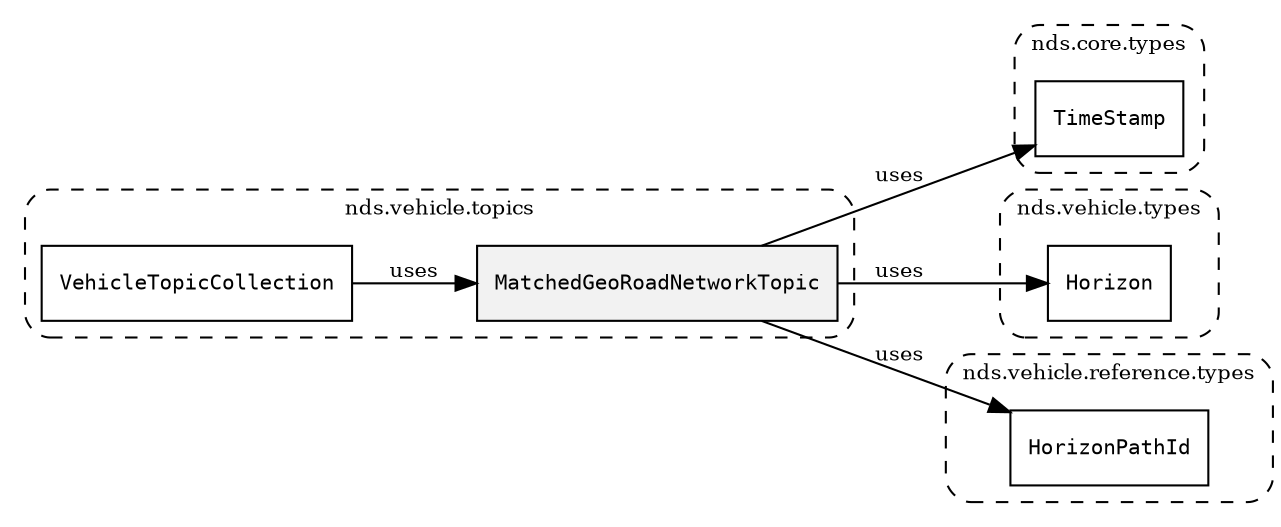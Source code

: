 /**
 * This dot file creates symbol collaboration diagram for MatchedGeoRoadNetworkTopic.
 */
digraph ZSERIO
{
    node [shape=box, fontsize=10];
    rankdir="LR";
    fontsize=10;
    tooltip="MatchedGeoRoadNetworkTopic collaboration diagram";

    subgraph "cluster_nds.vehicle.topics"
    {
        style="dashed, rounded";
        label="nds.vehicle.topics";
        tooltip="Package nds.vehicle.topics";
        href="../../../content/packages/nds.vehicle.topics.html#Package-nds-vehicle-topics";
        target="_parent";

        "MatchedGeoRoadNetworkTopic" [style="filled", fillcolor="#0000000D", target="_parent", label=<<font face="monospace"><table align="center" border="0" cellspacing="0" cellpadding="0"><tr><td href="../../../content/packages/nds.vehicle.topics.html#Structure-MatchedGeoRoadNetworkTopic" title="Structure defined in nds.vehicle.topics">MatchedGeoRoadNetworkTopic</td></tr></table></font>>];
        "VehicleTopicCollection" [target="_parent", label=<<font face="monospace"><table align="center" border="0" cellspacing="0" cellpadding="0"><tr><td href="../../../content/packages/nds.vehicle.topics.html#Pubsub-VehicleTopicCollection" title="Pubsub defined in nds.vehicle.topics">VehicleTopicCollection</td></tr></table></font>>];
    }

    subgraph "cluster_nds.core.types"
    {
        style="dashed, rounded";
        label="nds.core.types";
        tooltip="Package nds.core.types";
        href="../../../content/packages/nds.core.types.html#Package-nds-core-types";
        target="_parent";

        "TimeStamp" [target="_parent", label=<<font face="monospace"><table align="center" border="0" cellspacing="0" cellpadding="0"><tr><td href="../../../content/packages/nds.core.types.html#Structure-TimeStamp" title="Structure defined in nds.core.types">TimeStamp</td></tr></table></font>>];
    }

    subgraph "cluster_nds.vehicle.types"
    {
        style="dashed, rounded";
        label="nds.vehicle.types";
        tooltip="Package nds.vehicle.types";
        href="../../../content/packages/nds.vehicle.types.html#Package-nds-vehicle-types";
        target="_parent";

        "Horizon" [target="_parent", label=<<font face="monospace"><table align="center" border="0" cellspacing="0" cellpadding="0"><tr><td href="../../../content/packages/nds.vehicle.types.html#Structure-Horizon" title="Structure defined in nds.vehicle.types">Horizon</td></tr></table></font>>];
    }

    subgraph "cluster_nds.vehicle.reference.types"
    {
        style="dashed, rounded";
        label="nds.vehicle.reference.types";
        tooltip="Package nds.vehicle.reference.types";
        href="../../../content/packages/nds.vehicle.reference.types.html#Package-nds-vehicle-reference-types";
        target="_parent";

        "HorizonPathId" [target="_parent", label=<<font face="monospace"><table align="center" border="0" cellspacing="0" cellpadding="0"><tr><td href="../../../content/packages/nds.vehicle.reference.types.html#Subtype-HorizonPathId" title="Subtype defined in nds.vehicle.reference.types">HorizonPathId</td></tr></table></font>>];
    }

    "MatchedGeoRoadNetworkTopic" -> "TimeStamp" [label="uses", fontsize=10];
    "MatchedGeoRoadNetworkTopic" -> "Horizon" [label="uses", fontsize=10];
    "MatchedGeoRoadNetworkTopic" -> "HorizonPathId" [label="uses", fontsize=10];
    "VehicleTopicCollection" -> "MatchedGeoRoadNetworkTopic" [label="uses", fontsize=10];
}
